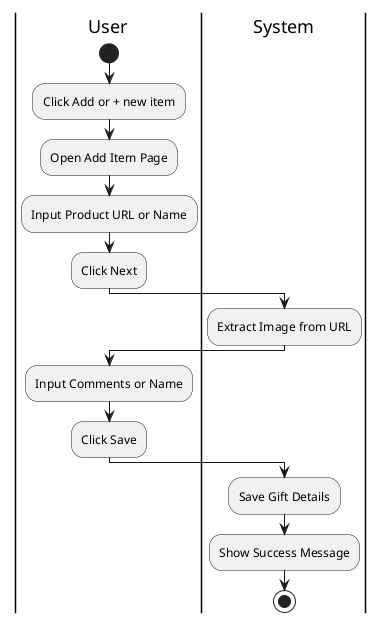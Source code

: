 @startuml
|User|
start
:Click Add or + new item;
:Open Add Item Page;
:Input Product URL or Name;
:Click Next;

|System|
:Extract Image from URL;

|User|
:Input Comments or Name;
:Click Save;

|System|
:Save Gift Details;
:Show Success Message;
stop
@enduml
